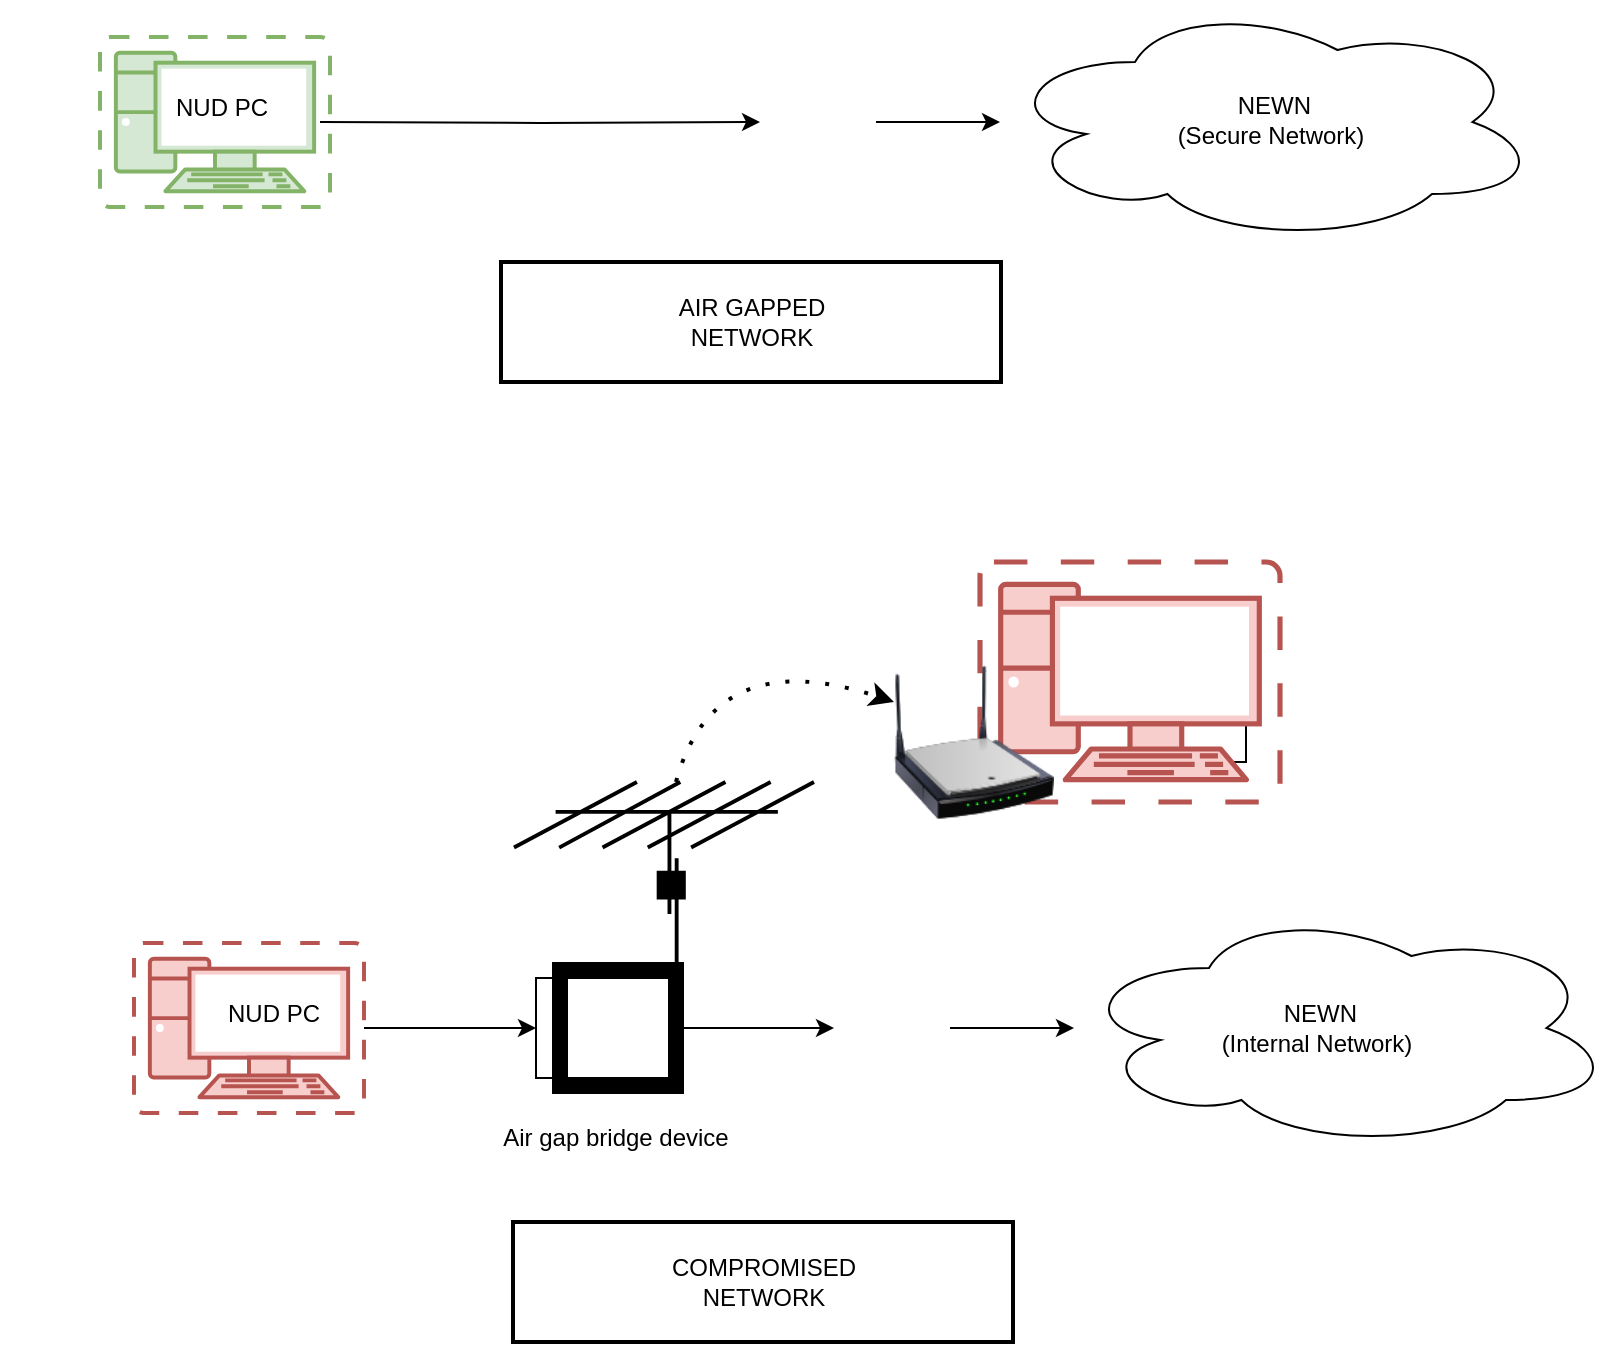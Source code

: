 <mxfile version="13.9.1" type="github"><diagram id="Bpa524YXNqUK21ZGhopD" name="Page-1"><mxGraphModel dx="1422" dy="794" grid="0" gridSize="10" guides="1" tooltips="1" connect="1" arrows="1" fold="1" page="1" pageScale="1" pageWidth="850" pageHeight="1100" math="0" shadow="0"><root><mxCell id="0"/><mxCell id="1" parent="0"/><mxCell id="eDdGILcqpXS4c0s_nYMH-35" value="" style="shape=mxgraph.cisco.wireless.antenna;html=1;pointerEvents=1;dashed=0;fillColor=#036897;strokeColor=#ffffff;strokeWidth=2;verticalLabelPosition=bottom;verticalAlign=top;align=center;outlineConnect=0;" vertex="1" parent="1"><mxGeometry x="350" y="500" width="150" height="94" as="geometry"/></mxCell><mxCell id="eDdGILcqpXS4c0s_nYMH-4" style="edgeStyle=orthogonalEdgeStyle;rounded=0;orthogonalLoop=1;jettySize=auto;html=1;exitX=1;exitY=0.5;exitDx=0;exitDy=0;" edge="1" parent="1" source="eDdGILcqpXS4c0s_nYMH-18" target="eDdGILcqpXS4c0s_nYMH-2"><mxGeometry relative="1" as="geometry"><mxPoint x="253" y="170" as="sourcePoint"/></mxGeometry></mxCell><mxCell id="eDdGILcqpXS4c0s_nYMH-2" value="" style="ellipse;shape=cloud;whiteSpace=wrap;html=1;" vertex="1" parent="1"><mxGeometry x="593" y="110" width="270" height="120" as="geometry"/></mxCell><mxCell id="eDdGILcqpXS4c0s_nYMH-7" value="" style="shape=process;whiteSpace=wrap;html=1;backgroundOutline=1;size=0;" vertex="1" parent="1"><mxGeometry x="361" y="598" width="70" height="50" as="geometry"/></mxCell><mxCell id="eDdGILcqpXS4c0s_nYMH-17" value="" style="verticalAlign=top;verticalLabelPosition=bottom;labelPosition=center;align=center;html=1;outlineConnect=0;fillColor=#d5e8d4;strokeColor=#82b366;gradientDirection=north;strokeWidth=2;shape=mxgraph.networks.virtual_pc;" vertex="1" parent="1"><mxGeometry x="143" y="127.5" width="115" height="85" as="geometry"/></mxCell><mxCell id="eDdGILcqpXS4c0s_nYMH-18" value="" style="shape=image;html=1;verticalAlign=top;verticalLabelPosition=bottom;labelBackgroundColor=#ffffff;imageAspect=0;aspect=fixed;image=https://cdn1.iconfinder.com/data/icons/science-technology-outline-24-px/24/Internet_outlet_internet_plug_internet_socket_lan_port_telephone_plug-128.png" vertex="1" parent="1"><mxGeometry x="473" y="141" width="58" height="58" as="geometry"/></mxCell><mxCell id="eDdGILcqpXS4c0s_nYMH-19" style="edgeStyle=orthogonalEdgeStyle;rounded=0;orthogonalLoop=1;jettySize=auto;html=1;exitX=1;exitY=0.5;exitDx=0;exitDy=0;" edge="1" parent="1" target="eDdGILcqpXS4c0s_nYMH-18"><mxGeometry relative="1" as="geometry"><mxPoint x="253" y="170" as="sourcePoint"/><mxPoint x="633" y="170" as="targetPoint"/></mxGeometry></mxCell><mxCell id="eDdGILcqpXS4c0s_nYMH-23" style="edgeStyle=orthogonalEdgeStyle;rounded=0;orthogonalLoop=1;jettySize=auto;html=1;exitX=1;exitY=0.5;exitDx=0;exitDy=0;" edge="1" parent="1" source="eDdGILcqpXS4c0s_nYMH-26" target="eDdGILcqpXS4c0s_nYMH-24"><mxGeometry relative="1" as="geometry"><mxPoint x="280" y="553" as="sourcePoint"/></mxGeometry></mxCell><mxCell id="eDdGILcqpXS4c0s_nYMH-24" value="" style="ellipse;shape=cloud;whiteSpace=wrap;html=1;" vertex="1" parent="1"><mxGeometry x="630" y="563" width="270" height="120" as="geometry"/></mxCell><mxCell id="eDdGILcqpXS4c0s_nYMH-25" value="" style="verticalAlign=top;verticalLabelPosition=bottom;labelPosition=center;align=center;html=1;outlineConnect=0;fillColor=#f8cecc;strokeColor=#b85450;gradientDirection=north;strokeWidth=2;shape=mxgraph.networks.virtual_pc;" vertex="1" parent="1"><mxGeometry x="160" y="580.5" width="115" height="85" as="geometry"/></mxCell><mxCell id="eDdGILcqpXS4c0s_nYMH-26" value="" style="shape=image;html=1;verticalAlign=top;verticalLabelPosition=bottom;labelBackgroundColor=#ffffff;imageAspect=0;aspect=fixed;image=https://cdn1.iconfinder.com/data/icons/science-technology-outline-24-px/24/Internet_outlet_internet_plug_internet_socket_lan_port_telephone_plug-128.png" vertex="1" parent="1"><mxGeometry x="510" y="594" width="58" height="58" as="geometry"/></mxCell><mxCell id="eDdGILcqpXS4c0s_nYMH-27" style="edgeStyle=orthogonalEdgeStyle;rounded=0;orthogonalLoop=1;jettySize=auto;html=1;exitX=1;exitY=0.5;exitDx=0;exitDy=0;exitPerimeter=0;entryX=0;entryY=0.5;entryDx=0;entryDy=0;" edge="1" parent="1" target="eDdGILcqpXS4c0s_nYMH-7" source="eDdGILcqpXS4c0s_nYMH-25"><mxGeometry relative="1" as="geometry"><mxPoint x="280" y="553" as="sourcePoint"/><mxPoint x="350" y="693" as="targetPoint"/></mxGeometry></mxCell><mxCell id="eDdGILcqpXS4c0s_nYMH-28" value="" style="shape=image;html=1;verticalAlign=top;verticalLabelPosition=bottom;labelBackgroundColor=#ffffff;imageAspect=0;aspect=fixed;image=https://cdn4.iconfinder.com/data/icons/logos-and-brands/512/272_Raspberry_Pi_logo-128.png;strokeWidth=8;imageBorder=#000000;" vertex="1" parent="1"><mxGeometry x="373" y="594" width="58" height="58" as="geometry"/></mxCell><mxCell id="eDdGILcqpXS4c0s_nYMH-33" value="" style="endArrow=classic;html=1;exitX=1;exitY=0.5;exitDx=0;exitDy=0;entryX=0;entryY=0.5;entryDx=0;entryDy=0;" edge="1" parent="1" source="eDdGILcqpXS4c0s_nYMH-7" target="eDdGILcqpXS4c0s_nYMH-26"><mxGeometry width="50" height="50" relative="1" as="geometry"><mxPoint x="400" y="643" as="sourcePoint"/><mxPoint x="450" y="593" as="targetPoint"/></mxGeometry></mxCell><mxCell id="eDdGILcqpXS4c0s_nYMH-37" value="&lt;div&gt;&amp;nbsp;NEWN &lt;br&gt;&lt;/div&gt;&lt;div&gt;(Secure Network)&lt;/div&gt;" style="text;html=1;strokeColor=none;fillColor=none;align=center;verticalAlign=middle;whiteSpace=wrap;rounded=0;" vertex="1" parent="1"><mxGeometry x="616.5" y="149.25" width="223" height="40" as="geometry"/></mxCell><mxCell id="eDdGILcqpXS4c0s_nYMH-39" value="&lt;div&gt;Air gap bridge device&lt;/div&gt;&lt;div&gt;&lt;br&gt; &lt;/div&gt;" style="text;html=1;strokeColor=none;fillColor=none;align=center;verticalAlign=middle;whiteSpace=wrap;rounded=0;" vertex="1" parent="1"><mxGeometry x="290.5" y="665.5" width="219.5" height="38.5" as="geometry"/></mxCell><mxCell id="eDdGILcqpXS4c0s_nYMH-40" value="&lt;div&gt;NUD PC&lt;br&gt;&lt;/div&gt;&lt;div&gt;&lt;br&gt; &lt;/div&gt;" style="text;html=1;strokeColor=none;fillColor=none;align=center;verticalAlign=middle;whiteSpace=wrap;rounded=0;" vertex="1" parent="1"><mxGeometry x="93.5" y="150.75" width="219.5" height="38.5" as="geometry"/></mxCell><mxCell id="eDdGILcqpXS4c0s_nYMH-41" value="&lt;div&gt;NUD PC&lt;br&gt;&lt;/div&gt;&lt;div&gt;&lt;br&gt; &lt;/div&gt;" style="text;html=1;strokeColor=none;fillColor=none;align=center;verticalAlign=middle;whiteSpace=wrap;rounded=0;" vertex="1" parent="1"><mxGeometry x="120" y="603.75" width="219.5" height="38.5" as="geometry"/></mxCell><mxCell id="eDdGILcqpXS4c0s_nYMH-42" value="&lt;div&gt;&amp;nbsp;NEWN &lt;br&gt;&lt;/div&gt;&lt;div&gt;(Internal Network)&lt;/div&gt;" style="text;html=1;strokeColor=none;fillColor=none;align=center;verticalAlign=middle;whiteSpace=wrap;rounded=0;" vertex="1" parent="1"><mxGeometry x="640" y="603" width="223" height="40" as="geometry"/></mxCell><mxCell id="eDdGILcqpXS4c0s_nYMH-47" style="edgeStyle=orthogonalEdgeStyle;rounded=0;orthogonalLoop=1;jettySize=auto;html=1;exitX=1;exitY=0.5;exitDx=0;exitDy=0;" edge="1" parent="1" source="eDdGILcqpXS4c0s_nYMH-45" target="eDdGILcqpXS4c0s_nYMH-45"><mxGeometry relative="1" as="geometry"/></mxCell><mxCell id="eDdGILcqpXS4c0s_nYMH-46" value="" style="verticalAlign=top;verticalLabelPosition=bottom;labelPosition=center;align=center;html=1;outlineConnect=0;fillColor=#f8cecc;strokeColor=#b85450;gradientDirection=north;strokeWidth=2;shape=mxgraph.networks.virtual_pc;" vertex="1" parent="1"><mxGeometry x="583" y="390" width="150" height="120" as="geometry"/></mxCell><mxCell id="eDdGILcqpXS4c0s_nYMH-45" value="" style="shape=image;html=1;verticalAlign=top;verticalLabelPosition=bottom;labelBackgroundColor=#ffffff;imageAspect=0;aspect=fixed;image=https://cdn0.iconfinder.com/data/icons/social-flat-rounded-rects/512/anonymous-128.png;strokeWidth=8;" vertex="1" parent="1"><mxGeometry x="636" y="410" width="60" height="60" as="geometry"/></mxCell><mxCell id="eDdGILcqpXS4c0s_nYMH-50" value="" style="image;html=1;image=img/lib/clip_art/networking/Wireless_Router_N_128x128.png;strokeWidth=8;" vertex="1" parent="1"><mxGeometry x="540" y="440" width="80" height="80" as="geometry"/></mxCell><mxCell id="eDdGILcqpXS4c0s_nYMH-52" value="" style="curved=1;endArrow=classic;html=1;exitX=0.54;exitY=0;exitDx=0;exitDy=0;exitPerimeter=0;entryX=0;entryY=0.25;entryDx=0;entryDy=0;dashed=1;dashPattern=1 4;strokeWidth=2;" edge="1" parent="1" source="eDdGILcqpXS4c0s_nYMH-35" target="eDdGILcqpXS4c0s_nYMH-50"><mxGeometry width="50" height="50" relative="1" as="geometry"><mxPoint x="400" y="430" as="sourcePoint"/><mxPoint x="450" y="380" as="targetPoint"/><Array as="points"><mxPoint x="450" y="430"/></Array></mxGeometry></mxCell><mxCell id="eDdGILcqpXS4c0s_nYMH-55" value="" style="rounded=0;whiteSpace=wrap;html=1;strokeWidth=2;" vertex="1" parent="1"><mxGeometry x="343.5" y="240" width="250" height="60" as="geometry"/></mxCell><mxCell id="eDdGILcqpXS4c0s_nYMH-56" value="AIR GAPPED NETWORK" style="text;html=1;strokeColor=none;fillColor=none;align=center;verticalAlign=middle;whiteSpace=wrap;rounded=0;" vertex="1" parent="1"><mxGeometry x="408.5" y="260" width="120" height="20" as="geometry"/></mxCell><mxCell id="eDdGILcqpXS4c0s_nYMH-57" value="" style="rounded=0;whiteSpace=wrap;html=1;strokeWidth=2;" vertex="1" parent="1"><mxGeometry x="349.5" y="720" width="250" height="60" as="geometry"/></mxCell><mxCell id="eDdGILcqpXS4c0s_nYMH-58" value="COMPROMISED NETWORK" style="text;html=1;strokeColor=none;fillColor=none;align=center;verticalAlign=middle;whiteSpace=wrap;rounded=0;" vertex="1" parent="1"><mxGeometry x="414.5" y="740" width="120" height="20" as="geometry"/></mxCell></root></mxGraphModel></diagram></mxfile>